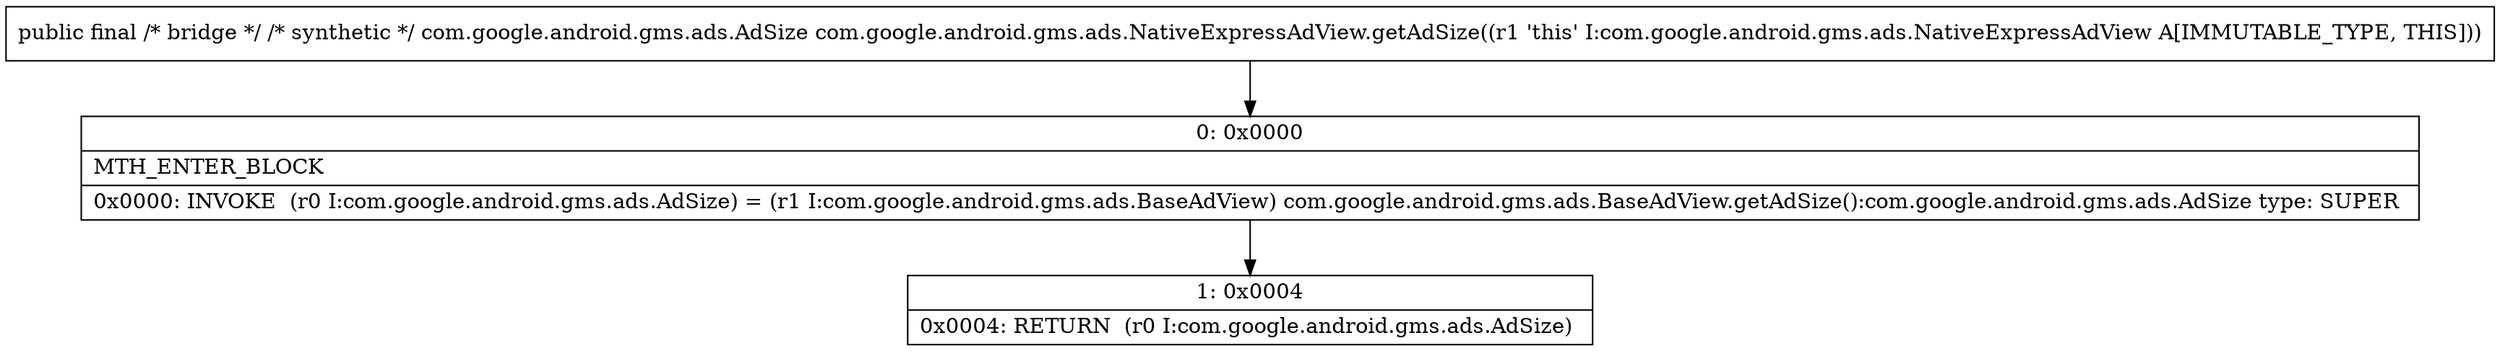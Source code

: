 digraph "CFG forcom.google.android.gms.ads.NativeExpressAdView.getAdSize()Lcom\/google\/android\/gms\/ads\/AdSize;" {
Node_0 [shape=record,label="{0\:\ 0x0000|MTH_ENTER_BLOCK\l|0x0000: INVOKE  (r0 I:com.google.android.gms.ads.AdSize) = (r1 I:com.google.android.gms.ads.BaseAdView) com.google.android.gms.ads.BaseAdView.getAdSize():com.google.android.gms.ads.AdSize type: SUPER \l}"];
Node_1 [shape=record,label="{1\:\ 0x0004|0x0004: RETURN  (r0 I:com.google.android.gms.ads.AdSize) \l}"];
MethodNode[shape=record,label="{public final \/* bridge *\/ \/* synthetic *\/ com.google.android.gms.ads.AdSize com.google.android.gms.ads.NativeExpressAdView.getAdSize((r1 'this' I:com.google.android.gms.ads.NativeExpressAdView A[IMMUTABLE_TYPE, THIS])) }"];
MethodNode -> Node_0;
Node_0 -> Node_1;
}

